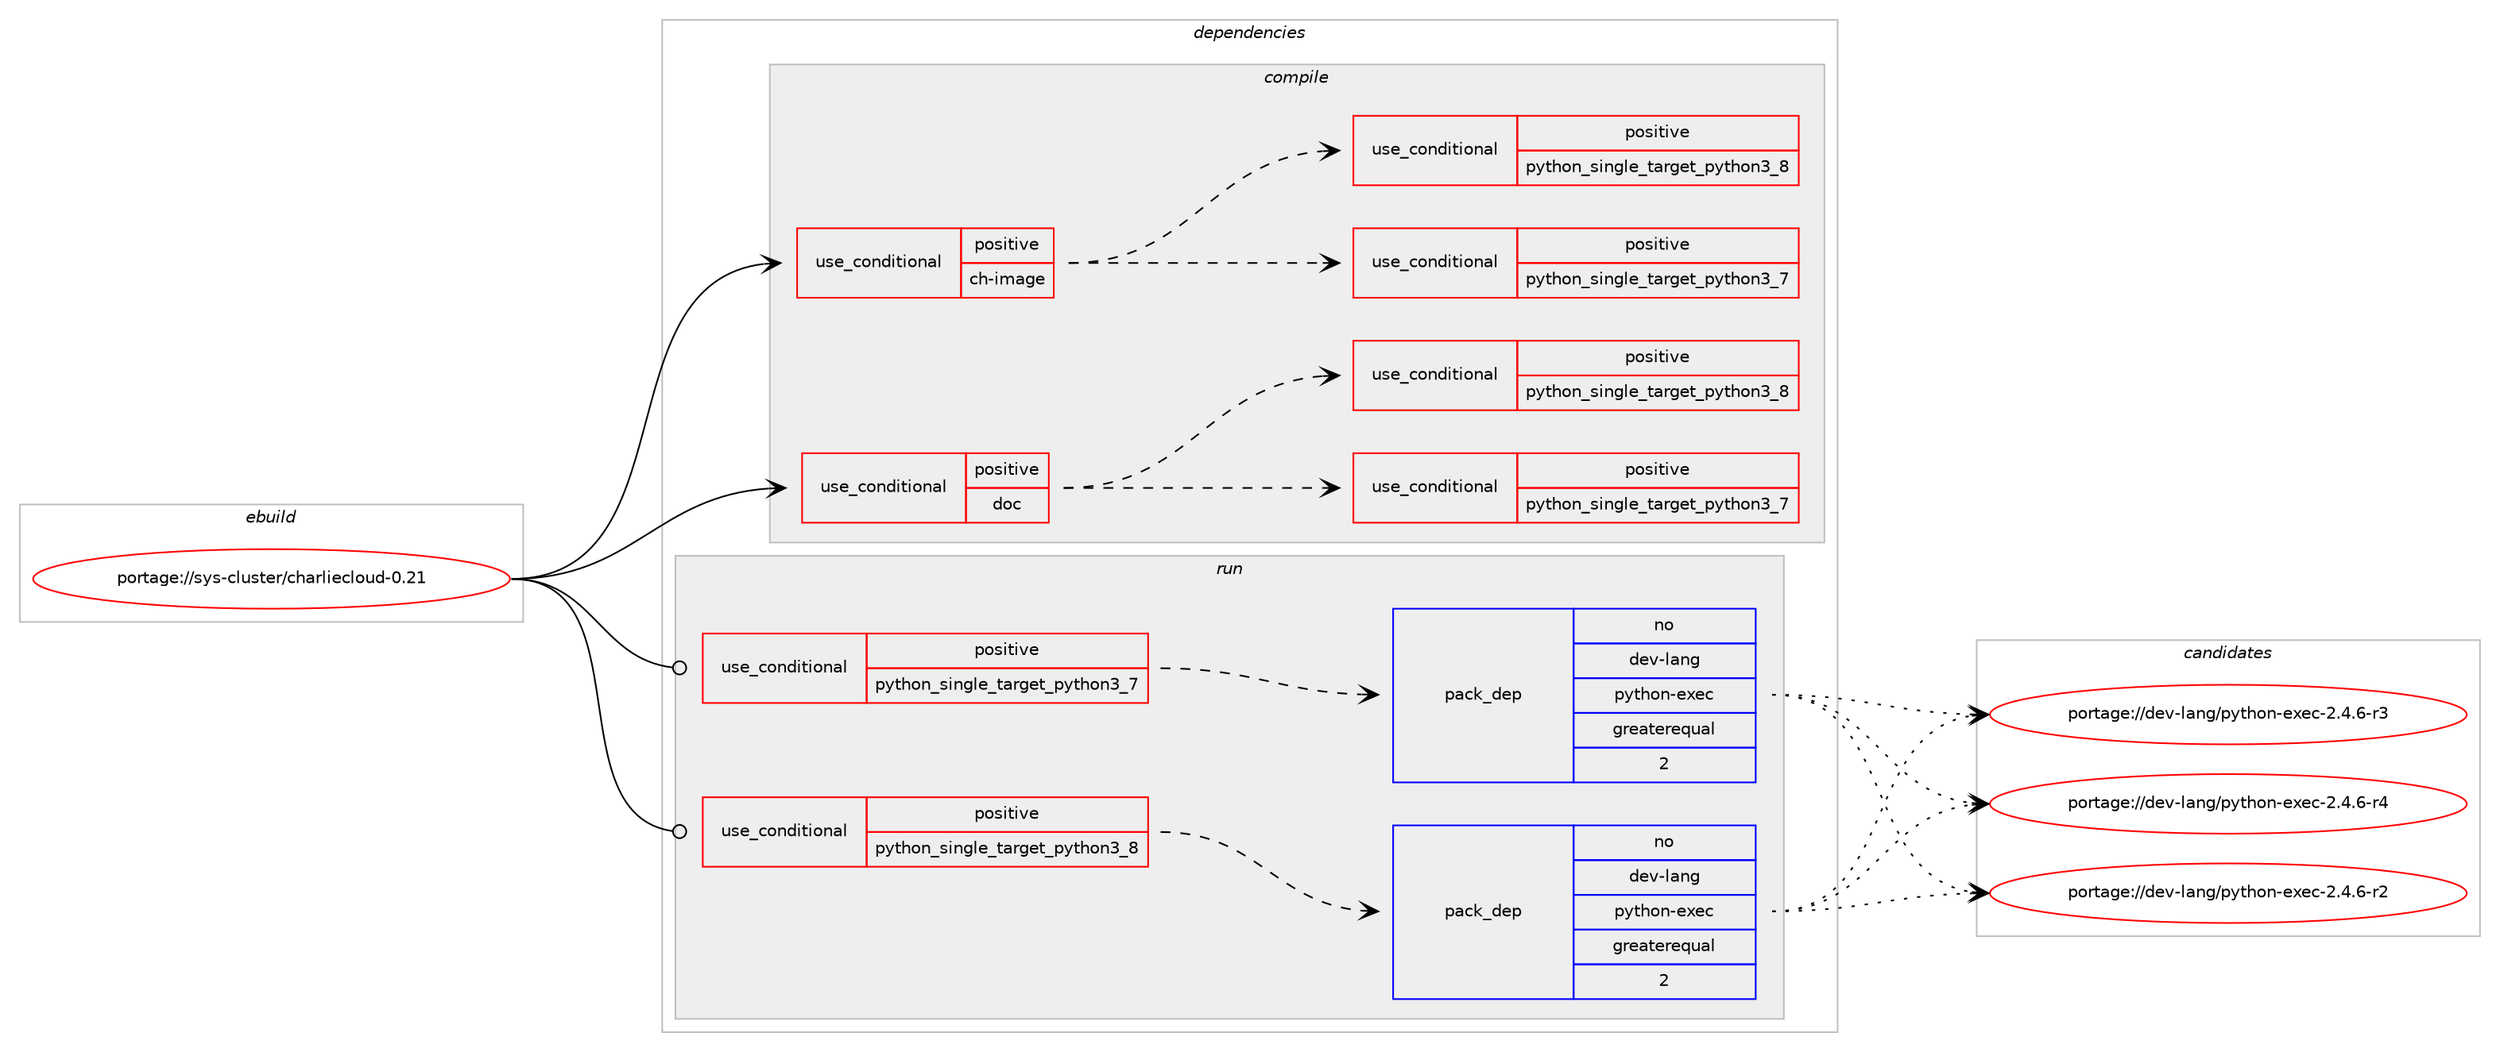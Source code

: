 digraph prolog {

# *************
# Graph options
# *************

newrank=true;
concentrate=true;
compound=true;
graph [rankdir=LR,fontname=Helvetica,fontsize=10,ranksep=1.5];#, ranksep=2.5, nodesep=0.2];
edge  [arrowhead=vee];
node  [fontname=Helvetica,fontsize=10];

# **********
# The ebuild
# **********

subgraph cluster_leftcol {
color=gray;
rank=same;
label=<<i>ebuild</i>>;
id [label="portage://sys-cluster/charliecloud-0.21", color=red, width=4, href="../sys-cluster/charliecloud-0.21.svg"];
}

# ****************
# The dependencies
# ****************

subgraph cluster_midcol {
color=gray;
label=<<i>dependencies</i>>;
subgraph cluster_compile {
fillcolor="#eeeeee";
style=filled;
label=<<i>compile</i>>;
subgraph cond2357 {
dependency3506 [label=<<TABLE BORDER="0" CELLBORDER="1" CELLSPACING="0" CELLPADDING="4"><TR><TD ROWSPAN="3" CELLPADDING="10">use_conditional</TD></TR><TR><TD>positive</TD></TR><TR><TD>ch-image</TD></TR></TABLE>>, shape=none, color=red];
subgraph cond2358 {
dependency3507 [label=<<TABLE BORDER="0" CELLBORDER="1" CELLSPACING="0" CELLPADDING="4"><TR><TD ROWSPAN="3" CELLPADDING="10">use_conditional</TD></TR><TR><TD>positive</TD></TR><TR><TD>python_single_target_python3_7</TD></TR></TABLE>>, shape=none, color=red];
# *** BEGIN UNKNOWN DEPENDENCY TYPE (TODO) ***
# dependency3507 -> package_dependency(portage://sys-cluster/charliecloud-0.21,install,no,dev-python,lark-parser,none,[,,],[],[use(enable(python_targets_python3_7),negative)])
# *** END UNKNOWN DEPENDENCY TYPE (TODO) ***

# *** BEGIN UNKNOWN DEPENDENCY TYPE (TODO) ***
# dependency3507 -> package_dependency(portage://sys-cluster/charliecloud-0.21,install,no,dev-python,requests,none,[,,],[],[use(enable(python_targets_python3_7),negative)])
# *** END UNKNOWN DEPENDENCY TYPE (TODO) ***

}
dependency3506:e -> dependency3507:w [weight=20,style="dashed",arrowhead="vee"];
subgraph cond2359 {
dependency3508 [label=<<TABLE BORDER="0" CELLBORDER="1" CELLSPACING="0" CELLPADDING="4"><TR><TD ROWSPAN="3" CELLPADDING="10">use_conditional</TD></TR><TR><TD>positive</TD></TR><TR><TD>python_single_target_python3_8</TD></TR></TABLE>>, shape=none, color=red];
# *** BEGIN UNKNOWN DEPENDENCY TYPE (TODO) ***
# dependency3508 -> package_dependency(portage://sys-cluster/charliecloud-0.21,install,no,dev-python,lark-parser,none,[,,],[],[use(enable(python_targets_python3_8),negative)])
# *** END UNKNOWN DEPENDENCY TYPE (TODO) ***

# *** BEGIN UNKNOWN DEPENDENCY TYPE (TODO) ***
# dependency3508 -> package_dependency(portage://sys-cluster/charliecloud-0.21,install,no,dev-python,requests,none,[,,],[],[use(enable(python_targets_python3_8),negative)])
# *** END UNKNOWN DEPENDENCY TYPE (TODO) ***

}
dependency3506:e -> dependency3508:w [weight=20,style="dashed",arrowhead="vee"];
}
id:e -> dependency3506:w [weight=20,style="solid",arrowhead="vee"];
subgraph cond2360 {
dependency3509 [label=<<TABLE BORDER="0" CELLBORDER="1" CELLSPACING="0" CELLPADDING="4"><TR><TD ROWSPAN="3" CELLPADDING="10">use_conditional</TD></TR><TR><TD>positive</TD></TR><TR><TD>doc</TD></TR></TABLE>>, shape=none, color=red];
subgraph cond2361 {
dependency3510 [label=<<TABLE BORDER="0" CELLBORDER="1" CELLSPACING="0" CELLPADDING="4"><TR><TD ROWSPAN="3" CELLPADDING="10">use_conditional</TD></TR><TR><TD>positive</TD></TR><TR><TD>python_single_target_python3_7</TD></TR></TABLE>>, shape=none, color=red];
# *** BEGIN UNKNOWN DEPENDENCY TYPE (TODO) ***
# dependency3510 -> package_dependency(portage://sys-cluster/charliecloud-0.21,install,no,dev-python,sphinx,none,[,,],[],[use(enable(python_targets_python3_7),negative)])
# *** END UNKNOWN DEPENDENCY TYPE (TODO) ***

# *** BEGIN UNKNOWN DEPENDENCY TYPE (TODO) ***
# dependency3510 -> package_dependency(portage://sys-cluster/charliecloud-0.21,install,no,dev-python,sphinx_rtd_theme,none,[,,],[],[use(enable(python_targets_python3_7),negative)])
# *** END UNKNOWN DEPENDENCY TYPE (TODO) ***

}
dependency3509:e -> dependency3510:w [weight=20,style="dashed",arrowhead="vee"];
subgraph cond2362 {
dependency3511 [label=<<TABLE BORDER="0" CELLBORDER="1" CELLSPACING="0" CELLPADDING="4"><TR><TD ROWSPAN="3" CELLPADDING="10">use_conditional</TD></TR><TR><TD>positive</TD></TR><TR><TD>python_single_target_python3_8</TD></TR></TABLE>>, shape=none, color=red];
# *** BEGIN UNKNOWN DEPENDENCY TYPE (TODO) ***
# dependency3511 -> package_dependency(portage://sys-cluster/charliecloud-0.21,install,no,dev-python,sphinx,none,[,,],[],[use(enable(python_targets_python3_8),negative)])
# *** END UNKNOWN DEPENDENCY TYPE (TODO) ***

# *** BEGIN UNKNOWN DEPENDENCY TYPE (TODO) ***
# dependency3511 -> package_dependency(portage://sys-cluster/charliecloud-0.21,install,no,dev-python,sphinx_rtd_theme,none,[,,],[],[use(enable(python_targets_python3_8),negative)])
# *** END UNKNOWN DEPENDENCY TYPE (TODO) ***

}
dependency3509:e -> dependency3511:w [weight=20,style="dashed",arrowhead="vee"];
# *** BEGIN UNKNOWN DEPENDENCY TYPE (TODO) ***
# dependency3509 -> package_dependency(portage://sys-cluster/charliecloud-0.21,install,no,net-misc,rsync,none,[,,],[],[])
# *** END UNKNOWN DEPENDENCY TYPE (TODO) ***

}
id:e -> dependency3509:w [weight=20,style="solid",arrowhead="vee"];
}
subgraph cluster_compileandrun {
fillcolor="#eeeeee";
style=filled;
label=<<i>compile and run</i>>;
}
subgraph cluster_run {
fillcolor="#eeeeee";
style=filled;
label=<<i>run</i>>;
subgraph cond2363 {
dependency3512 [label=<<TABLE BORDER="0" CELLBORDER="1" CELLSPACING="0" CELLPADDING="4"><TR><TD ROWSPAN="3" CELLPADDING="10">use_conditional</TD></TR><TR><TD>positive</TD></TR><TR><TD>python_single_target_python3_7</TD></TR></TABLE>>, shape=none, color=red];
# *** BEGIN UNKNOWN DEPENDENCY TYPE (TODO) ***
# dependency3512 -> package_dependency(portage://sys-cluster/charliecloud-0.21,run,no,dev-lang,python,none,[,,],[slot(3.7)],[])
# *** END UNKNOWN DEPENDENCY TYPE (TODO) ***

subgraph pack1094 {
dependency3513 [label=<<TABLE BORDER="0" CELLBORDER="1" CELLSPACING="0" CELLPADDING="4" WIDTH="220"><TR><TD ROWSPAN="6" CELLPADDING="30">pack_dep</TD></TR><TR><TD WIDTH="110">no</TD></TR><TR><TD>dev-lang</TD></TR><TR><TD>python-exec</TD></TR><TR><TD>greaterequal</TD></TR><TR><TD>2</TD></TR></TABLE>>, shape=none, color=blue];
}
dependency3512:e -> dependency3513:w [weight=20,style="dashed",arrowhead="vee"];
}
id:e -> dependency3512:w [weight=20,style="solid",arrowhead="odot"];
subgraph cond2364 {
dependency3514 [label=<<TABLE BORDER="0" CELLBORDER="1" CELLSPACING="0" CELLPADDING="4"><TR><TD ROWSPAN="3" CELLPADDING="10">use_conditional</TD></TR><TR><TD>positive</TD></TR><TR><TD>python_single_target_python3_8</TD></TR></TABLE>>, shape=none, color=red];
# *** BEGIN UNKNOWN DEPENDENCY TYPE (TODO) ***
# dependency3514 -> package_dependency(portage://sys-cluster/charliecloud-0.21,run,no,dev-lang,python,none,[,,],[slot(3.8)],[])
# *** END UNKNOWN DEPENDENCY TYPE (TODO) ***

subgraph pack1095 {
dependency3515 [label=<<TABLE BORDER="0" CELLBORDER="1" CELLSPACING="0" CELLPADDING="4" WIDTH="220"><TR><TD ROWSPAN="6" CELLPADDING="30">pack_dep</TD></TR><TR><TD WIDTH="110">no</TD></TR><TR><TD>dev-lang</TD></TR><TR><TD>python-exec</TD></TR><TR><TD>greaterequal</TD></TR><TR><TD>2</TD></TR></TABLE>>, shape=none, color=blue];
}
dependency3514:e -> dependency3515:w [weight=20,style="dashed",arrowhead="vee"];
}
id:e -> dependency3514:w [weight=20,style="solid",arrowhead="odot"];
}
}

# **************
# The candidates
# **************

subgraph cluster_choices {
rank=same;
color=gray;
label=<<i>candidates</i>>;

subgraph choice1094 {
color=black;
nodesep=1;
choice10010111845108971101034711212111610411111045101120101994550465246544511450 [label="portage://dev-lang/python-exec-2.4.6-r2", color=red, width=4,href="../dev-lang/python-exec-2.4.6-r2.svg"];
choice10010111845108971101034711212111610411111045101120101994550465246544511451 [label="portage://dev-lang/python-exec-2.4.6-r3", color=red, width=4,href="../dev-lang/python-exec-2.4.6-r3.svg"];
choice10010111845108971101034711212111610411111045101120101994550465246544511452 [label="portage://dev-lang/python-exec-2.4.6-r4", color=red, width=4,href="../dev-lang/python-exec-2.4.6-r4.svg"];
dependency3513:e -> choice10010111845108971101034711212111610411111045101120101994550465246544511450:w [style=dotted,weight="100"];
dependency3513:e -> choice10010111845108971101034711212111610411111045101120101994550465246544511451:w [style=dotted,weight="100"];
dependency3513:e -> choice10010111845108971101034711212111610411111045101120101994550465246544511452:w [style=dotted,weight="100"];
}
subgraph choice1095 {
color=black;
nodesep=1;
choice10010111845108971101034711212111610411111045101120101994550465246544511450 [label="portage://dev-lang/python-exec-2.4.6-r2", color=red, width=4,href="../dev-lang/python-exec-2.4.6-r2.svg"];
choice10010111845108971101034711212111610411111045101120101994550465246544511451 [label="portage://dev-lang/python-exec-2.4.6-r3", color=red, width=4,href="../dev-lang/python-exec-2.4.6-r3.svg"];
choice10010111845108971101034711212111610411111045101120101994550465246544511452 [label="portage://dev-lang/python-exec-2.4.6-r4", color=red, width=4,href="../dev-lang/python-exec-2.4.6-r4.svg"];
dependency3515:e -> choice10010111845108971101034711212111610411111045101120101994550465246544511450:w [style=dotted,weight="100"];
dependency3515:e -> choice10010111845108971101034711212111610411111045101120101994550465246544511451:w [style=dotted,weight="100"];
dependency3515:e -> choice10010111845108971101034711212111610411111045101120101994550465246544511452:w [style=dotted,weight="100"];
}
}

}
